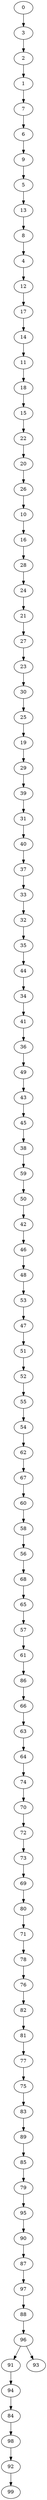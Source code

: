 digraph my_graph {
0;
3;
2;
1;
7;
6;
9;
5;
13;
8;
4;
12;
17;
14;
11;
18;
15;
22;
20;
26;
10;
16;
28;
24;
21;
27;
23;
30;
25;
19;
29;
39;
31;
40;
37;
33;
32;
35;
44;
34;
41;
36;
49;
43;
45;
38;
59;
50;
42;
46;
48;
53;
47;
51;
52;
55;
54;
62;
67;
60;
58;
56;
68;
65;
57;
61;
86;
66;
63;
64;
74;
70;
72;
73;
69;
80;
71;
78;
76;
82;
81;
77;
75;
83;
89;
85;
79;
95;
90;
87;
97;
88;
96;
91;
94;
84;
98;
92;
99;
93;
0->3
3->2
2->1
1->7
7->6
6->9
9->5
5->13
13->8
8->4
4->12
12->17
17->14
14->11
11->18
18->15
15->22
22->20
20->26
26->10
10->16
16->28
28->24
24->21
21->27
27->23
23->30
30->25
25->19
19->29
29->39
39->31
31->40
40->37
37->33
33->32
32->35
35->44
44->34
34->41
41->36
36->49
49->43
43->45
45->38
38->59
59->50
50->42
42->46
46->48
48->53
53->47
47->51
51->52
52->55
55->54
54->62
62->67
67->60
60->58
58->56
56->68
68->65
65->57
57->61
61->86
86->66
66->63
63->64
64->74
74->70
70->72
72->73
73->69
69->80
80->71
71->78
78->76
76->82
82->81
81->77
77->75
75->83
83->89
89->85
85->79
79->95
95->90
90->87
87->97
97->88
88->96
96->91
91->94
94->84
84->98
98->92
92->99
96->93
}